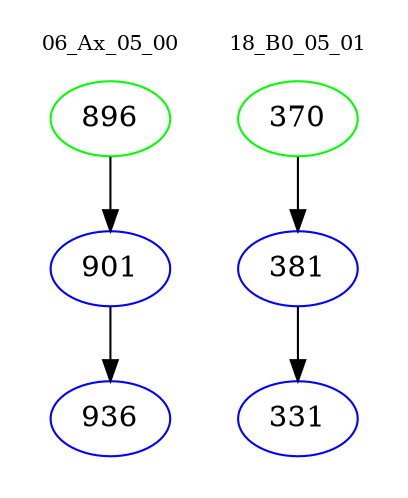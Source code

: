 digraph{
subgraph cluster_0 {
color = white
label = "06_Ax_05_00";
fontsize=10;
T0_896 [label="896", color="green"]
T0_896 -> T0_901 [color="black"]
T0_901 [label="901", color="blue"]
T0_901 -> T0_936 [color="black"]
T0_936 [label="936", color="blue"]
}
subgraph cluster_1 {
color = white
label = "18_B0_05_01";
fontsize=10;
T1_370 [label="370", color="green"]
T1_370 -> T1_381 [color="black"]
T1_381 [label="381", color="blue"]
T1_381 -> T1_331 [color="black"]
T1_331 [label="331", color="blue"]
}
}
